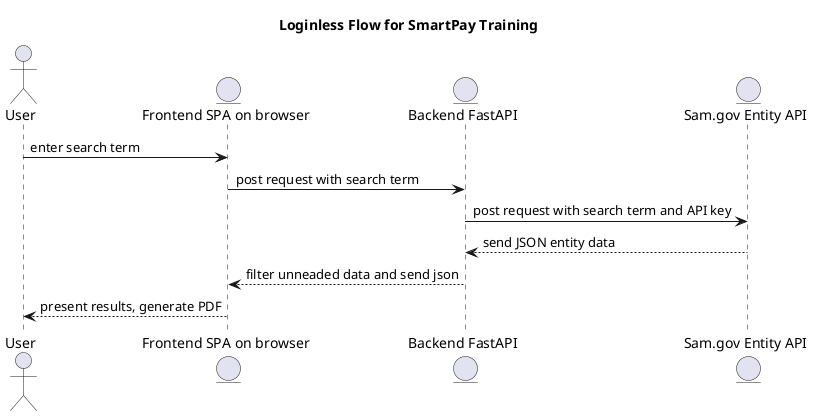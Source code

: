 @startuml 889_request_flow
title Loginless Flow for SmartPay Training
actor User as user
entity "Frontend SPA on browser" as frontend
entity "Backend FastAPI" as backend
entity "Sam.gov Entity API" as sam
user -> frontend: enter search term
frontend -> backend: post request with search term
backend -> sam: post request with search term and API key
backend <-- sam: send JSON entity data
frontend <-- backend: filter unneaded data and send json
user <-- frontend: present results, generate PDF
